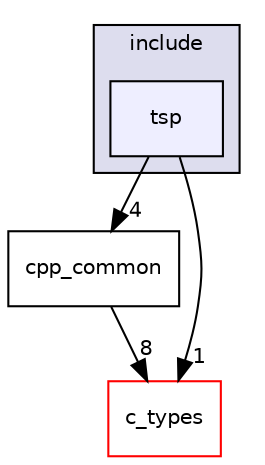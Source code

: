 digraph "tsp" {
  compound=true
  node [ fontsize="10", fontname="Helvetica"];
  edge [ labelfontsize="10", labelfontname="Helvetica"];
  subgraph clusterdir_d828925fd371daeaa4c854aa07a3082a {
    graph [ bgcolor="#ddddee", pencolor="black", label="include" fontname="Helvetica", fontsize="10", URL="dir_d828925fd371daeaa4c854aa07a3082a.html"]
  dir_05c71cfac1be6cac8b474f22ea615da4 [shape=box, label="tsp", style="filled", fillcolor="#eeeeff", pencolor="black", URL="dir_05c71cfac1be6cac8b474f22ea615da4.html"];
  }
  dir_57c48c3ae7e9c811acaf538a4ef189c4 [shape=box label="cpp_common" URL="dir_57c48c3ae7e9c811acaf538a4ef189c4.html"];
  dir_381fbd6f4991b01d7f9af0ca809d871e [shape=box label="c_types" fillcolor="white" style="filled" color="red" URL="dir_381fbd6f4991b01d7f9af0ca809d871e.html"];
  dir_57c48c3ae7e9c811acaf538a4ef189c4->dir_381fbd6f4991b01d7f9af0ca809d871e [headlabel="8", labeldistance=1.5 headhref="dir_000019_000048.html"];
  dir_05c71cfac1be6cac8b474f22ea615da4->dir_57c48c3ae7e9c811acaf538a4ef189c4 [headlabel="4", labeldistance=1.5 headhref="dir_000058_000019.html"];
  dir_05c71cfac1be6cac8b474f22ea615da4->dir_381fbd6f4991b01d7f9af0ca809d871e [headlabel="1", labeldistance=1.5 headhref="dir_000058_000048.html"];
}

